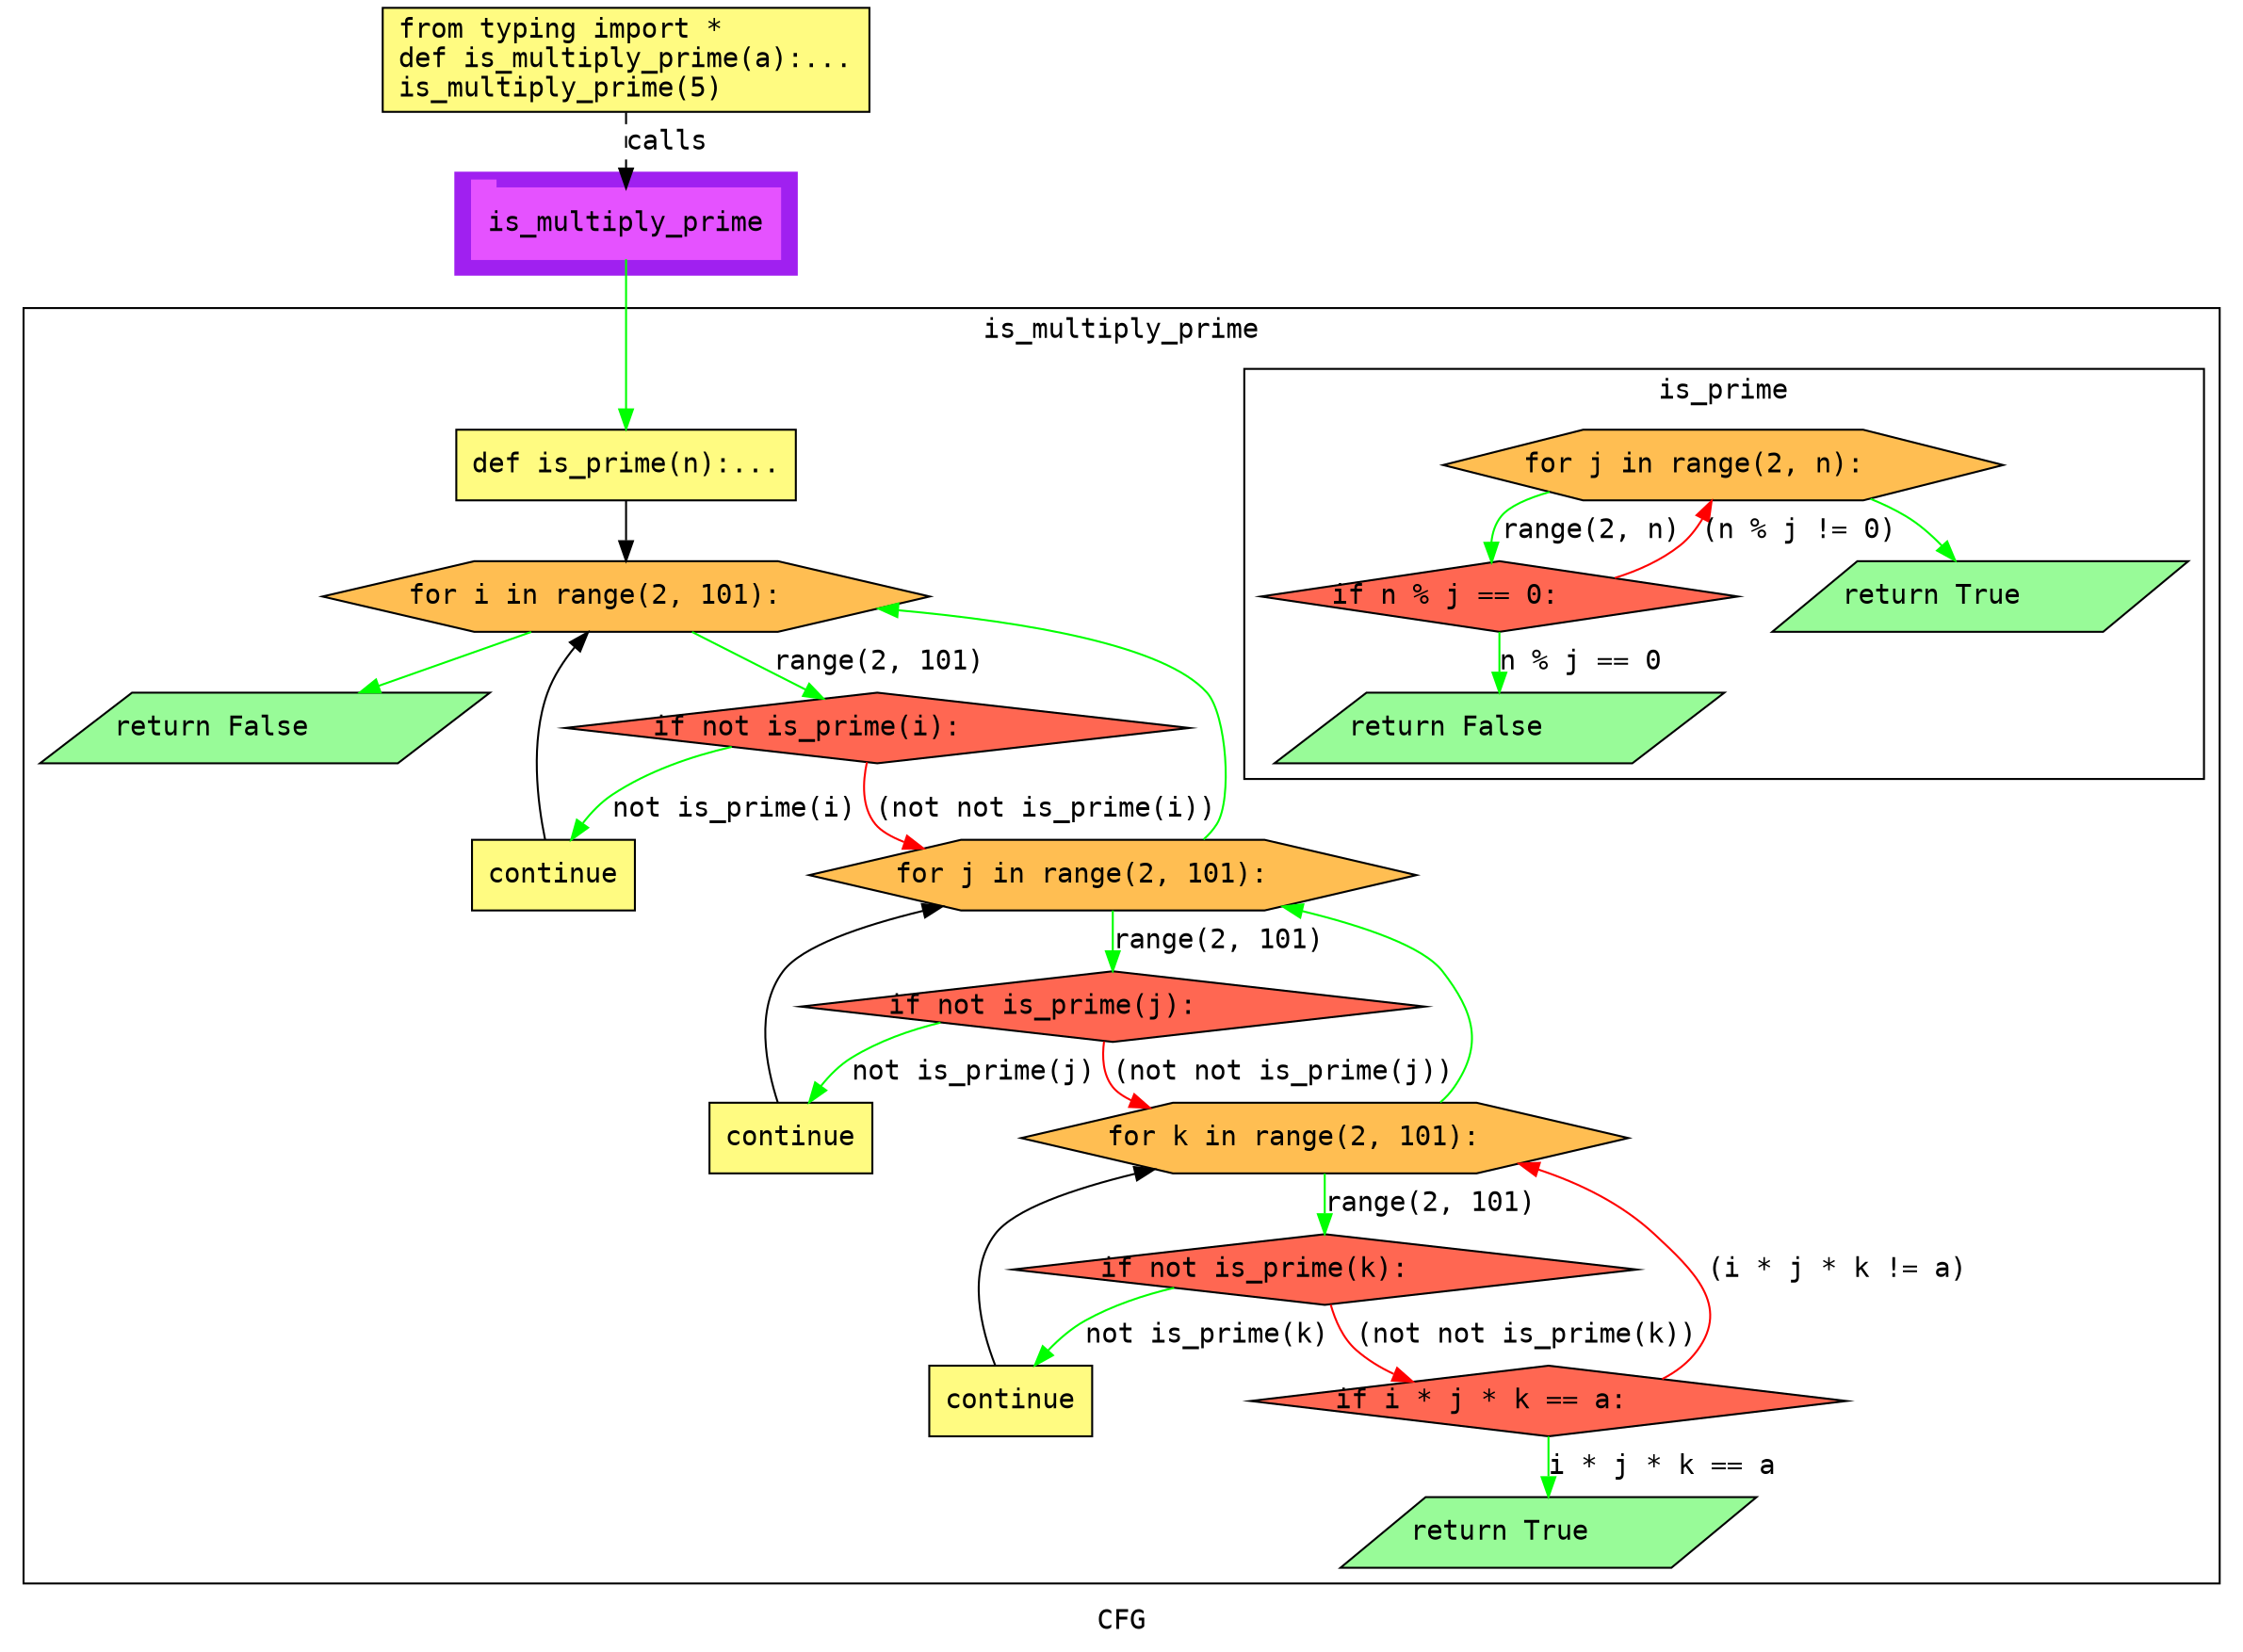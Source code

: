 digraph cluster596CFG {
	graph [bb="0,0,1118,834",
		compound=True,
		fontname="DejaVu Sans Mono",
		label=CFG,
		lheight=0.21,
		lp="559,11.5",
		lwidth=0.35,
		pack=False,
		rankdir=TB,
		ranksep=0.02
	];
	node [fontname="DejaVu Sans Mono",
		label="\N"
	];
	edge [fontname="DejaVu Sans Mono"];
	subgraph cluster_1 {
		graph [bb="220,698,394,750",
			color=purple,
			compound=true,
			fontname="DejaVu Sans Mono",
			label="",
			rankdir=TB,
			ranksep=0.02,
			shape=tab,
			style=filled
		];
		node [fontname="DejaVu Sans Mono"];
		edge [fontname="DejaVu Sans Mono"];
		38	[color="#E552FF",
			height=0.5,
			label=is_multiply_prime,
			linenum="[18]",
			pos="307,724",
			shape=tab,
			style=filled,
			width=2.1806];
	}
	subgraph cluster4is_multiply_prime {
		graph [bb="8,31,1110,681",
			compound=True,
			fontname="DejaVu Sans Mono",
			label=is_multiply_prime,
			lheight=0.21,
			lp="559,669.5",
			lwidth=1.96,
			pack=False,
			rankdir=TB,
			ranksep=0.02
		];
		node [fontname="DejaVu Sans Mono"];
		edge [fontname="DejaVu Sans Mono"];
		subgraph cluster_14 {
			graph [color=purple,
				compound=true,
				fontname="DejaVu Sans Mono",
				label="",
				rankdir=TB,
				ranksep=0.02,
				shape=tab,
				style=filled
			];
			node [fontname="DejaVu Sans Mono"];
			edge [fontname="DejaVu Sans Mono"];
		}
		subgraph cluster_19 {
			graph [color=purple,
				compound=true,
				fontname="DejaVu Sans Mono",
				label="",
				rankdir=TB,
				ranksep=0.02,
				shape=tab,
				style=filled
			];
			node [fontname="DejaVu Sans Mono"];
			edge [fontname="DejaVu Sans Mono"];
		}
		subgraph cluster_25 {
			graph [color=purple,
				compound=true,
				fontname="DejaVu Sans Mono",
				label="",
				rankdir=TB,
				ranksep=0.02,
				shape=tab,
				style=filled
			];
			node [fontname="DejaVu Sans Mono"];
			edge [fontname="DejaVu Sans Mono"];
		}
		subgraph cluster24is_prime {
			graph [bb="622,441,1102,650",
				compound=True,
				fontname="DejaVu Sans Mono",
				label=is_prime,
				lheight=0.21,
				lp="862,638.5",
				lwidth=0.93,
				pack=False,
				rankdir=TB,
				ranksep=0.02
			];
			node [fontname="DejaVu Sans Mono"];
			edge [fontname="DejaVu Sans Mono"];
			subgraph cluster_5 {
				graph [color=purple,
					compound=true,
					fontname="DejaVu Sans Mono",
					label="",
					rankdir=TB,
					ranksep=0.02,
					shape=tab,
					style=filled
				];
				node [fontname="DejaVu Sans Mono"];
				edge [fontname="DejaVu Sans Mono"];
			}
			5	[fillcolor="#FFBE52",
				height=0.5,
				label="for j in range(2, n):\l",
				linenum="[4]",
				pos="865,601",
				shape=hexagon,
				style="filled,solid",
				width=3.9609];
			7	[fillcolor="#FF6752",
				height=0.5,
				label="if n % j == 0:\l",
				linenum="[5]",
				pos="751,534",
				shape=diamond,
				style="filled,solid",
				width=3.3702];
			5 -> 7	[color=green,
				label="range(2, n)",
				lp="793.5,567.5",
				pos="e,744.91,551.37 774.17,587.86 762.03,584.51 752.28,580.29 748,575 744.88,571.14 743.73,566.33 743.69,561.4"];
			8	[fillcolor="#98fb98",
				height=0.5,
				label="return True\l",
				linenum="[7]",
				pos="992,534",
				shape=parallelogram,
				style="filled,solid",
				width=2.8323];
			5 -> 8	[color=green,
				pos="e,980.93,552.32 940.78,583.88 946.81,581.34 952.63,578.4 958,575 964.1,571.13 969.69,565.83 974.49,560.34"];
			7 -> 5	[color=red,
				label="(n % j != 0)",
				lp="904,567.5",
				pos="e,859.12,582.7 809.79,543.46 821.63,547.14 833.37,552.43 843,560 847.59,563.61 851.37,568.47 854.41,573.54"];
			9	[fillcolor="#98fb98",
				height=0.5,
				label="return False\l",
				linenum="[6]",
				pos="751,467",
				shape=parallelogram,
				style="filled,solid",
				width=3.0706];
			7 -> 9	[color=green,
				label="n % j == 0",
				lp="792.5,500.5",
				pos="e,751,485.19 751,515.92 751,509.7 751,502.5 751,495.6"];
		}
		3	[fillcolor="#FFFB81",
			height=0.5,
			label="def is_prime(n):...\l",
			linenum="[3]",
			pos="307,601",
			shape=rectangle,
			style="filled,solid",
			width=2.4028];
		14	[fillcolor="#FFBE52",
			height=0.5,
			label="for i in range(2, 101):\l",
			linenum="[9]",
			pos="307,534",
			shape=hexagon,
			style="filled,solid",
			width=4.2945];
		3 -> 14	[color=black,
			pos="e,307,552.19 307,582.92 307,576.7 307,569.5 307,562.6"];
		16	[fillcolor="#FF6752",
			height=0.5,
			label="if not is_prime(i):\l",
			linenum="[10]",
			pos="435,467",
			shape=diamond,
			style="filled,solid",
			width=4.4171];
		14 -> 16	[color=green,
			label="range(2, 101)",
			lp="436,500.5",
			pos="e,407.62,481.9 340.63,515.92 358.42,506.89 380.28,495.79 398.48,486.54"];
		17	[fillcolor="#98fb98",
			height=0.5,
			label="return False\l",
			linenum="[16]",
			pos="127,467",
			shape=parallelogram,
			style="filled,solid",
			width=3.0706];
		14 -> 17	[color=green,
			pos="e,174.29,485.08 259.71,515.92 236.44,507.52 208.22,497.33 183.8,488.51"];
		18	[fillcolor="#FFFB81",
			height=0.5,
			label="continue\l",
			linenum="[10]",
			pos="270,392",
			shape=rectangle,
			style="filled,solid",
			width=1.1528];
		16 -> 18	[color=green,
			label="not is_prime(i)",
			lp="362,425.5",
			pos="e,279.04,410.01 360.83,457.38 339.94,452.51 318.02,444.9 300,433 294.3,429.23 289.26,424 285.03,418.56"];
		19	[fillcolor="#FFBE52",
			height=0.5,
			label="for j in range(2, 101):\l",
			linenum="[11]",
			pos="555,392",
			shape=hexagon,
			style="filled,solid",
			width=4.2945];
		16 -> 19	[color=red,
			label="(not not is_prime(i))",
			lp="521,425.5",
			pos="e,458.53,405.59 429.73,449.59 427.55,439.41 426.95,426.66 434,418 436.84,414.51 442,411.5 448.64,408.89"];
		18 -> 14	[color=black,
			pos="e,287.62,515.81 265.73,410.21 261.86,429.15 258.02,460.21 267,485 270.03,493.36 275.21,501.28 280.87,508.2"];
		19 -> 14	[color=green,
			pos="e,435.54,527.87 601.27,410.2 603.85,412.49 606.15,415.08 608,418 615.99,430.61 612.95,473.87 603,485 581.59,508.95 512.03,520.97 \
445.72,526.99"];
		22	[fillcolor="#FF6752",
			height=0.5,
			label="if not is_prime(j):\l",
			linenum="[12]",
			pos="555,325",
			shape=diamond,
			style="filled,solid",
			width=4.4171];
		19 -> 22	[color=green,
			label="range(2, 101)",
			lp="609,358.5",
			pos="e,555,343.19 555,373.92 555,367.7 555,360.5 555,353.6"];
		24	[fillcolor="#FFFB81",
			height=0.5,
			label="continue\l",
			linenum="[12]",
			pos="391,258",
			shape=rectangle,
			style="filled,solid",
			width=1.1528];
		22 -> 24	[color=green,
			label="not is_prime(j)",
			lp="484,291.5",
			pos="e,400.33,276.22 467.22,316.84 451.41,313 435.63,307.33 422,299 415.96,295.31 410.64,289.97 406.2,284.4"];
		25	[fillcolor="#FFBE52",
			height=0.5,
			label="for k in range(2, 101):\l",
			linenum="[13]",
			pos="663,258",
			shape=hexagon,
			style="filled,solid",
			width=4.2945];
		22 -> 25	[color=red,
			label="(not not is_prime(j))",
			lp="642,291.5",
			pos="e,573.9,273.37 550.55,307.25 549.5,299.41 549.9,290.41 555,284 557.01,281.48 560.34,279.18 564.62,277.11"];
		24 -> 19	[color=black,
			pos="e,468.27,376.13 384.34,276.01 378.35,294.43 372.49,323.77 387,343 396.56,355.67 426.39,366.01 458.31,373.8"];
		25 -> 19	[color=green,
			pos="e,641.58,376.02 721.89,276.21 724.57,278.49 726.98,281.08 729,284 743.98,305.69 739.12,322.15 723,343 713.29,355.56 683.43,365.87 \
651.53,373.68"];
		28	[fillcolor="#FF6752",
			height=0.5,
			label="if not is_prime(k):\l",
			linenum="[14]",
			pos="663,191",
			shape=diamond,
			style="filled,solid",
			width=4.4171];
		25 -> 28	[color=green,
			label="range(2, 101)",
			lp="717,224.5",
			pos="e,663,209.19 663,239.92 663,233.7 663,226.5 663,219.6"];
		30	[fillcolor="#FFFB81",
			height=0.5,
			label="continue\l",
			linenum="[14]",
			pos="503,124",
			shape=rectangle,
			style="filled,solid",
			width=1.1528];
		28 -> 30	[color=green,
			label="not is_prime(k)",
			lp="603,157.5",
			pos="e,515.27,142.15 586.26,181.68 570.65,177.98 554.8,172.66 541,165 534.09,161.17 527.69,155.65 522.18,149.93"];
		31	[fillcolor="#FF6752",
			height=0.5,
			label="if i * j * k == a:\l",
			linenum="[15]",
			pos="777,124",
			shape=diamond,
			style="filled,solid",
			width=4.2128];
		28 -> 31	[color=red,
			label="(not not is_prime(k))",
			lp="766,157.5",
			pos="e,707.81,133.85 666.04,173.14 668.32,165.08 672.25,155.92 679,150 684.67,145.02 691.2,141.02 698.14,137.79"];
		30 -> 25	[color=black,
			pos="e,576.27,242.13 495.04,142.32 487.88,160.74 480.53,189.82 495,209 504.56,221.67 534.39,232.01 566.31,239.8"];
		31 -> 25	[color=red,
			label="(i * j * k != a)",
			lp="924.5,191",
			pos="e,762.01,244.97 834.96,135.21 842.02,138.79 848.36,143.59 853,150 869.41,172.67 851.51,189.96 831,209 814.45,224.37 793.3,234.86 \
771.64,242.01"];
		33	[fillcolor="#98fb98",
			height=0.5,
			label="return True\l",
			linenum="[15]",
			pos="777,57",
			shape=parallelogram,
			style="filled,solid",
			width=2.8323];
		31 -> 33	[color=green,
			label="i * j * k == a",
			lp="835,90.5",
			pos="e,777,75.19 777,105.92 777,99.702 777,92.5 777,85.6"];
	}
	1	[fillcolor="#FFFB81",
		height=0.73611,
		label="from typing import *\ldef is_multiply_prime(a):...\lis_multiply_prime(5)\l",
		linenum="[1]",
		pos="307,807.5",
		shape=rectangle,
		style="filled,solid",
		width=3.4444];
	1 -> 38	[label=calls,
		lp="328,765.5",
		pos="e,307,742.13 307,780.71 307,771.66 307,761.47 307,752.3",
		style=dashed];
	38 -> 3	[color=green,
		pos="e,307,619.38 307,705.92 307,686.04 307,652.92 307,629.42"];
}
